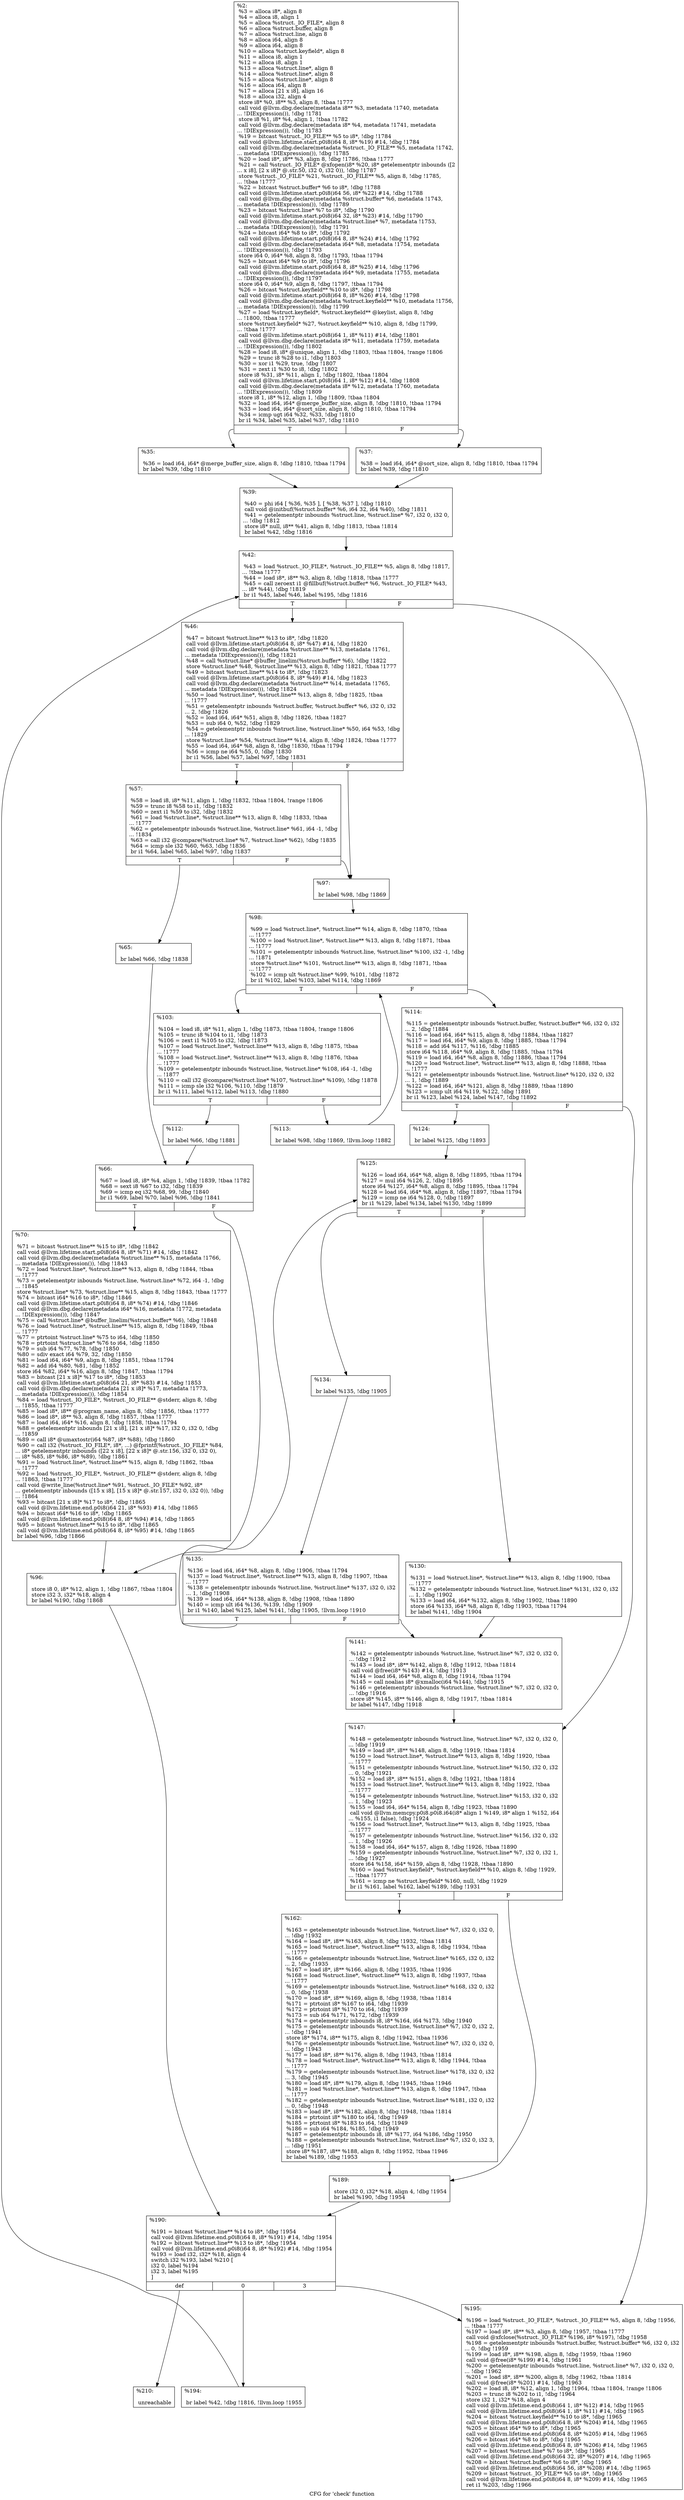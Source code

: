 digraph "CFG for 'check' function" {
	label="CFG for 'check' function";

	Node0x1eb4fd0 [shape=record,label="{%2:\l  %3 = alloca i8*, align 8\l  %4 = alloca i8, align 1\l  %5 = alloca %struct._IO_FILE*, align 8\l  %6 = alloca %struct.buffer, align 8\l  %7 = alloca %struct.line, align 8\l  %8 = alloca i64, align 8\l  %9 = alloca i64, align 8\l  %10 = alloca %struct.keyfield*, align 8\l  %11 = alloca i8, align 1\l  %12 = alloca i8, align 1\l  %13 = alloca %struct.line*, align 8\l  %14 = alloca %struct.line*, align 8\l  %15 = alloca %struct.line*, align 8\l  %16 = alloca i64, align 8\l  %17 = alloca [21 x i8], align 16\l  %18 = alloca i32, align 4\l  store i8* %0, i8** %3, align 8, !tbaa !1777\l  call void @llvm.dbg.declare(metadata i8** %3, metadata !1740, metadata\l... !DIExpression()), !dbg !1781\l  store i8 %1, i8* %4, align 1, !tbaa !1782\l  call void @llvm.dbg.declare(metadata i8* %4, metadata !1741, metadata\l... !DIExpression()), !dbg !1783\l  %19 = bitcast %struct._IO_FILE** %5 to i8*, !dbg !1784\l  call void @llvm.lifetime.start.p0i8(i64 8, i8* %19) #14, !dbg !1784\l  call void @llvm.dbg.declare(metadata %struct._IO_FILE** %5, metadata !1742,\l... metadata !DIExpression()), !dbg !1785\l  %20 = load i8*, i8** %3, align 8, !dbg !1786, !tbaa !1777\l  %21 = call %struct._IO_FILE* @xfopen(i8* %20, i8* getelementptr inbounds ([2\l... x i8], [2 x i8]* @.str.50, i32 0, i32 0)), !dbg !1787\l  store %struct._IO_FILE* %21, %struct._IO_FILE** %5, align 8, !dbg !1785,\l... !tbaa !1777\l  %22 = bitcast %struct.buffer* %6 to i8*, !dbg !1788\l  call void @llvm.lifetime.start.p0i8(i64 56, i8* %22) #14, !dbg !1788\l  call void @llvm.dbg.declare(metadata %struct.buffer* %6, metadata !1743,\l... metadata !DIExpression()), !dbg !1789\l  %23 = bitcast %struct.line* %7 to i8*, !dbg !1790\l  call void @llvm.lifetime.start.p0i8(i64 32, i8* %23) #14, !dbg !1790\l  call void @llvm.dbg.declare(metadata %struct.line* %7, metadata !1753,\l... metadata !DIExpression()), !dbg !1791\l  %24 = bitcast i64* %8 to i8*, !dbg !1792\l  call void @llvm.lifetime.start.p0i8(i64 8, i8* %24) #14, !dbg !1792\l  call void @llvm.dbg.declare(metadata i64* %8, metadata !1754, metadata\l... !DIExpression()), !dbg !1793\l  store i64 0, i64* %8, align 8, !dbg !1793, !tbaa !1794\l  %25 = bitcast i64* %9 to i8*, !dbg !1796\l  call void @llvm.lifetime.start.p0i8(i64 8, i8* %25) #14, !dbg !1796\l  call void @llvm.dbg.declare(metadata i64* %9, metadata !1755, metadata\l... !DIExpression()), !dbg !1797\l  store i64 0, i64* %9, align 8, !dbg !1797, !tbaa !1794\l  %26 = bitcast %struct.keyfield** %10 to i8*, !dbg !1798\l  call void @llvm.lifetime.start.p0i8(i64 8, i8* %26) #14, !dbg !1798\l  call void @llvm.dbg.declare(metadata %struct.keyfield** %10, metadata !1756,\l... metadata !DIExpression()), !dbg !1799\l  %27 = load %struct.keyfield*, %struct.keyfield** @keylist, align 8, !dbg\l... !1800, !tbaa !1777\l  store %struct.keyfield* %27, %struct.keyfield** %10, align 8, !dbg !1799,\l... !tbaa !1777\l  call void @llvm.lifetime.start.p0i8(i64 1, i8* %11) #14, !dbg !1801\l  call void @llvm.dbg.declare(metadata i8* %11, metadata !1759, metadata\l... !DIExpression()), !dbg !1802\l  %28 = load i8, i8* @unique, align 1, !dbg !1803, !tbaa !1804, !range !1806\l  %29 = trunc i8 %28 to i1, !dbg !1803\l  %30 = xor i1 %29, true, !dbg !1807\l  %31 = zext i1 %30 to i8, !dbg !1802\l  store i8 %31, i8* %11, align 1, !dbg !1802, !tbaa !1804\l  call void @llvm.lifetime.start.p0i8(i64 1, i8* %12) #14, !dbg !1808\l  call void @llvm.dbg.declare(metadata i8* %12, metadata !1760, metadata\l... !DIExpression()), !dbg !1809\l  store i8 1, i8* %12, align 1, !dbg !1809, !tbaa !1804\l  %32 = load i64, i64* @merge_buffer_size, align 8, !dbg !1810, !tbaa !1794\l  %33 = load i64, i64* @sort_size, align 8, !dbg !1810, !tbaa !1794\l  %34 = icmp ugt i64 %32, %33, !dbg !1810\l  br i1 %34, label %35, label %37, !dbg !1810\l|{<s0>T|<s1>F}}"];
	Node0x1eb4fd0:s0 -> Node0x1eb6fb0;
	Node0x1eb4fd0:s1 -> Node0x1eb7000;
	Node0x1eb6fb0 [shape=record,label="{%35:\l\l  %36 = load i64, i64* @merge_buffer_size, align 8, !dbg !1810, !tbaa !1794\l  br label %39, !dbg !1810\l}"];
	Node0x1eb6fb0 -> Node0x1eb7050;
	Node0x1eb7000 [shape=record,label="{%37:\l\l  %38 = load i64, i64* @sort_size, align 8, !dbg !1810, !tbaa !1794\l  br label %39, !dbg !1810\l}"];
	Node0x1eb7000 -> Node0x1eb7050;
	Node0x1eb7050 [shape=record,label="{%39:\l\l  %40 = phi i64 [ %36, %35 ], [ %38, %37 ], !dbg !1810\l  call void @initbuf(%struct.buffer* %6, i64 32, i64 %40), !dbg !1811\l  %41 = getelementptr inbounds %struct.line, %struct.line* %7, i32 0, i32 0,\l... !dbg !1812\l  store i8* null, i8** %41, align 8, !dbg !1813, !tbaa !1814\l  br label %42, !dbg !1816\l}"];
	Node0x1eb7050 -> Node0x1eb70a0;
	Node0x1eb70a0 [shape=record,label="{%42:\l\l  %43 = load %struct._IO_FILE*, %struct._IO_FILE** %5, align 8, !dbg !1817,\l... !tbaa !1777\l  %44 = load i8*, i8** %3, align 8, !dbg !1818, !tbaa !1777\l  %45 = call zeroext i1 @fillbuf(%struct.buffer* %6, %struct._IO_FILE* %43,\l... i8* %44), !dbg !1819\l  br i1 %45, label %46, label %195, !dbg !1816\l|{<s0>T|<s1>F}}"];
	Node0x1eb70a0:s0 -> Node0x1eb70f0;
	Node0x1eb70a0:s1 -> Node0x1eb7820;
	Node0x1eb70f0 [shape=record,label="{%46:\l\l  %47 = bitcast %struct.line** %13 to i8*, !dbg !1820\l  call void @llvm.lifetime.start.p0i8(i64 8, i8* %47) #14, !dbg !1820\l  call void @llvm.dbg.declare(metadata %struct.line** %13, metadata !1761,\l... metadata !DIExpression()), !dbg !1821\l  %48 = call %struct.line* @buffer_linelim(%struct.buffer* %6), !dbg !1822\l  store %struct.line* %48, %struct.line** %13, align 8, !dbg !1821, !tbaa !1777\l  %49 = bitcast %struct.line** %14 to i8*, !dbg !1823\l  call void @llvm.lifetime.start.p0i8(i64 8, i8* %49) #14, !dbg !1823\l  call void @llvm.dbg.declare(metadata %struct.line** %14, metadata !1765,\l... metadata !DIExpression()), !dbg !1824\l  %50 = load %struct.line*, %struct.line** %13, align 8, !dbg !1825, !tbaa\l... !1777\l  %51 = getelementptr inbounds %struct.buffer, %struct.buffer* %6, i32 0, i32\l... 2, !dbg !1826\l  %52 = load i64, i64* %51, align 8, !dbg !1826, !tbaa !1827\l  %53 = sub i64 0, %52, !dbg !1829\l  %54 = getelementptr inbounds %struct.line, %struct.line* %50, i64 %53, !dbg\l... !1829\l  store %struct.line* %54, %struct.line** %14, align 8, !dbg !1824, !tbaa !1777\l  %55 = load i64, i64* %8, align 8, !dbg !1830, !tbaa !1794\l  %56 = icmp ne i64 %55, 0, !dbg !1830\l  br i1 %56, label %57, label %97, !dbg !1831\l|{<s0>T|<s1>F}}"];
	Node0x1eb70f0:s0 -> Node0x1eb7140;
	Node0x1eb70f0:s1 -> Node0x1eb72d0;
	Node0x1eb7140 [shape=record,label="{%57:\l\l  %58 = load i8, i8* %11, align 1, !dbg !1832, !tbaa !1804, !range !1806\l  %59 = trunc i8 %58 to i1, !dbg !1832\l  %60 = zext i1 %59 to i32, !dbg !1832\l  %61 = load %struct.line*, %struct.line** %13, align 8, !dbg !1833, !tbaa\l... !1777\l  %62 = getelementptr inbounds %struct.line, %struct.line* %61, i64 -1, !dbg\l... !1834\l  %63 = call i32 @compare(%struct.line* %7, %struct.line* %62), !dbg !1835\l  %64 = icmp sle i32 %60, %63, !dbg !1836\l  br i1 %64, label %65, label %97, !dbg !1837\l|{<s0>T|<s1>F}}"];
	Node0x1eb7140:s0 -> Node0x1eb7190;
	Node0x1eb7140:s1 -> Node0x1eb72d0;
	Node0x1eb7190 [shape=record,label="{%65:\l\l  br label %66, !dbg !1838\l}"];
	Node0x1eb7190 -> Node0x1eb71e0;
	Node0x1eb71e0 [shape=record,label="{%66:\l\l  %67 = load i8, i8* %4, align 1, !dbg !1839, !tbaa !1782\l  %68 = sext i8 %67 to i32, !dbg !1839\l  %69 = icmp eq i32 %68, 99, !dbg !1840\l  br i1 %69, label %70, label %96, !dbg !1841\l|{<s0>T|<s1>F}}"];
	Node0x1eb71e0:s0 -> Node0x1eb7230;
	Node0x1eb71e0:s1 -> Node0x1eb7280;
	Node0x1eb7230 [shape=record,label="{%70:\l\l  %71 = bitcast %struct.line** %15 to i8*, !dbg !1842\l  call void @llvm.lifetime.start.p0i8(i64 8, i8* %71) #14, !dbg !1842\l  call void @llvm.dbg.declare(metadata %struct.line** %15, metadata !1766,\l... metadata !DIExpression()), !dbg !1843\l  %72 = load %struct.line*, %struct.line** %13, align 8, !dbg !1844, !tbaa\l... !1777\l  %73 = getelementptr inbounds %struct.line, %struct.line* %72, i64 -1, !dbg\l... !1845\l  store %struct.line* %73, %struct.line** %15, align 8, !dbg !1843, !tbaa !1777\l  %74 = bitcast i64* %16 to i8*, !dbg !1846\l  call void @llvm.lifetime.start.p0i8(i64 8, i8* %74) #14, !dbg !1846\l  call void @llvm.dbg.declare(metadata i64* %16, metadata !1772, metadata\l... !DIExpression()), !dbg !1847\l  %75 = call %struct.line* @buffer_linelim(%struct.buffer* %6), !dbg !1848\l  %76 = load %struct.line*, %struct.line** %15, align 8, !dbg !1849, !tbaa\l... !1777\l  %77 = ptrtoint %struct.line* %75 to i64, !dbg !1850\l  %78 = ptrtoint %struct.line* %76 to i64, !dbg !1850\l  %79 = sub i64 %77, %78, !dbg !1850\l  %80 = sdiv exact i64 %79, 32, !dbg !1850\l  %81 = load i64, i64* %9, align 8, !dbg !1851, !tbaa !1794\l  %82 = add i64 %80, %81, !dbg !1852\l  store i64 %82, i64* %16, align 8, !dbg !1847, !tbaa !1794\l  %83 = bitcast [21 x i8]* %17 to i8*, !dbg !1853\l  call void @llvm.lifetime.start.p0i8(i64 21, i8* %83) #14, !dbg !1853\l  call void @llvm.dbg.declare(metadata [21 x i8]* %17, metadata !1773,\l... metadata !DIExpression()), !dbg !1854\l  %84 = load %struct._IO_FILE*, %struct._IO_FILE** @stderr, align 8, !dbg\l... !1855, !tbaa !1777\l  %85 = load i8*, i8** @program_name, align 8, !dbg !1856, !tbaa !1777\l  %86 = load i8*, i8** %3, align 8, !dbg !1857, !tbaa !1777\l  %87 = load i64, i64* %16, align 8, !dbg !1858, !tbaa !1794\l  %88 = getelementptr inbounds [21 x i8], [21 x i8]* %17, i32 0, i32 0, !dbg\l... !1859\l  %89 = call i8* @umaxtostr(i64 %87, i8* %88), !dbg !1860\l  %90 = call i32 (%struct._IO_FILE*, i8*, ...) @fprintf(%struct._IO_FILE* %84,\l... i8* getelementptr inbounds ([22 x i8], [22 x i8]* @.str.156, i32 0, i32 0),\l... i8* %85, i8* %86, i8* %89), !dbg !1861\l  %91 = load %struct.line*, %struct.line** %15, align 8, !dbg !1862, !tbaa\l... !1777\l  %92 = load %struct._IO_FILE*, %struct._IO_FILE** @stderr, align 8, !dbg\l... !1863, !tbaa !1777\l  call void @write_line(%struct.line* %91, %struct._IO_FILE* %92, i8*\l... getelementptr inbounds ([15 x i8], [15 x i8]* @.str.157, i32 0, i32 0)), !dbg\l... !1864\l  %93 = bitcast [21 x i8]* %17 to i8*, !dbg !1865\l  call void @llvm.lifetime.end.p0i8(i64 21, i8* %93) #14, !dbg !1865\l  %94 = bitcast i64* %16 to i8*, !dbg !1865\l  call void @llvm.lifetime.end.p0i8(i64 8, i8* %94) #14, !dbg !1865\l  %95 = bitcast %struct.line** %15 to i8*, !dbg !1865\l  call void @llvm.lifetime.end.p0i8(i64 8, i8* %95) #14, !dbg !1865\l  br label %96, !dbg !1866\l}"];
	Node0x1eb7230 -> Node0x1eb7280;
	Node0x1eb7280 [shape=record,label="{%96:\l\l  store i8 0, i8* %12, align 1, !dbg !1867, !tbaa !1804\l  store i32 3, i32* %18, align 4\l  br label %190, !dbg !1868\l}"];
	Node0x1eb7280 -> Node0x1eb7780;
	Node0x1eb72d0 [shape=record,label="{%97:\l\l  br label %98, !dbg !1869\l}"];
	Node0x1eb72d0 -> Node0x1eb7320;
	Node0x1eb7320 [shape=record,label="{%98:\l\l  %99 = load %struct.line*, %struct.line** %14, align 8, !dbg !1870, !tbaa\l... !1777\l  %100 = load %struct.line*, %struct.line** %13, align 8, !dbg !1871, !tbaa\l... !1777\l  %101 = getelementptr inbounds %struct.line, %struct.line* %100, i32 -1, !dbg\l... !1871\l  store %struct.line* %101, %struct.line** %13, align 8, !dbg !1871, !tbaa\l... !1777\l  %102 = icmp ult %struct.line* %99, %101, !dbg !1872\l  br i1 %102, label %103, label %114, !dbg !1869\l|{<s0>T|<s1>F}}"];
	Node0x1eb7320:s0 -> Node0x1eb7370;
	Node0x1eb7320:s1 -> Node0x1eb7460;
	Node0x1eb7370 [shape=record,label="{%103:\l\l  %104 = load i8, i8* %11, align 1, !dbg !1873, !tbaa !1804, !range !1806\l  %105 = trunc i8 %104 to i1, !dbg !1873\l  %106 = zext i1 %105 to i32, !dbg !1873\l  %107 = load %struct.line*, %struct.line** %13, align 8, !dbg !1875, !tbaa\l... !1777\l  %108 = load %struct.line*, %struct.line** %13, align 8, !dbg !1876, !tbaa\l... !1777\l  %109 = getelementptr inbounds %struct.line, %struct.line* %108, i64 -1, !dbg\l... !1877\l  %110 = call i32 @compare(%struct.line* %107, %struct.line* %109), !dbg !1878\l  %111 = icmp sle i32 %106, %110, !dbg !1879\l  br i1 %111, label %112, label %113, !dbg !1880\l|{<s0>T|<s1>F}}"];
	Node0x1eb7370:s0 -> Node0x1eb73c0;
	Node0x1eb7370:s1 -> Node0x1eb7410;
	Node0x1eb73c0 [shape=record,label="{%112:\l\l  br label %66, !dbg !1881\l}"];
	Node0x1eb73c0 -> Node0x1eb71e0;
	Node0x1eb7410 [shape=record,label="{%113:\l\l  br label %98, !dbg !1869, !llvm.loop !1882\l}"];
	Node0x1eb7410 -> Node0x1eb7320;
	Node0x1eb7460 [shape=record,label="{%114:\l\l  %115 = getelementptr inbounds %struct.buffer, %struct.buffer* %6, i32 0, i32\l... 2, !dbg !1884\l  %116 = load i64, i64* %115, align 8, !dbg !1884, !tbaa !1827\l  %117 = load i64, i64* %9, align 8, !dbg !1885, !tbaa !1794\l  %118 = add i64 %117, %116, !dbg !1885\l  store i64 %118, i64* %9, align 8, !dbg !1885, !tbaa !1794\l  %119 = load i64, i64* %8, align 8, !dbg !1886, !tbaa !1794\l  %120 = load %struct.line*, %struct.line** %13, align 8, !dbg !1888, !tbaa\l... !1777\l  %121 = getelementptr inbounds %struct.line, %struct.line* %120, i32 0, i32\l... 1, !dbg !1889\l  %122 = load i64, i64* %121, align 8, !dbg !1889, !tbaa !1890\l  %123 = icmp ult i64 %119, %122, !dbg !1891\l  br i1 %123, label %124, label %147, !dbg !1892\l|{<s0>T|<s1>F}}"];
	Node0x1eb7460:s0 -> Node0x1eb74b0;
	Node0x1eb7460:s1 -> Node0x1eb7690;
	Node0x1eb74b0 [shape=record,label="{%124:\l\l  br label %125, !dbg !1893\l}"];
	Node0x1eb74b0 -> Node0x1eb7500;
	Node0x1eb7500 [shape=record,label="{%125:\l\l  %126 = load i64, i64* %8, align 8, !dbg !1895, !tbaa !1794\l  %127 = mul i64 %126, 2, !dbg !1895\l  store i64 %127, i64* %8, align 8, !dbg !1895, !tbaa !1794\l  %128 = load i64, i64* %8, align 8, !dbg !1897, !tbaa !1794\l  %129 = icmp ne i64 %128, 0, !dbg !1897\l  br i1 %129, label %134, label %130, !dbg !1899\l|{<s0>T|<s1>F}}"];
	Node0x1eb7500:s0 -> Node0x1eb75a0;
	Node0x1eb7500:s1 -> Node0x1eb7550;
	Node0x1eb7550 [shape=record,label="{%130:\l\l  %131 = load %struct.line*, %struct.line** %13, align 8, !dbg !1900, !tbaa\l... !1777\l  %132 = getelementptr inbounds %struct.line, %struct.line* %131, i32 0, i32\l... 1, !dbg !1902\l  %133 = load i64, i64* %132, align 8, !dbg !1902, !tbaa !1890\l  store i64 %133, i64* %8, align 8, !dbg !1903, !tbaa !1794\l  br label %141, !dbg !1904\l}"];
	Node0x1eb7550 -> Node0x1eb7640;
	Node0x1eb75a0 [shape=record,label="{%134:\l\l  br label %135, !dbg !1905\l}"];
	Node0x1eb75a0 -> Node0x1eb75f0;
	Node0x1eb75f0 [shape=record,label="{%135:\l\l  %136 = load i64, i64* %8, align 8, !dbg !1906, !tbaa !1794\l  %137 = load %struct.line*, %struct.line** %13, align 8, !dbg !1907, !tbaa\l... !1777\l  %138 = getelementptr inbounds %struct.line, %struct.line* %137, i32 0, i32\l... 1, !dbg !1908\l  %139 = load i64, i64* %138, align 8, !dbg !1908, !tbaa !1890\l  %140 = icmp ult i64 %136, %139, !dbg !1909\l  br i1 %140, label %125, label %141, !dbg !1905, !llvm.loop !1910\l|{<s0>T|<s1>F}}"];
	Node0x1eb75f0:s0 -> Node0x1eb7500;
	Node0x1eb75f0:s1 -> Node0x1eb7640;
	Node0x1eb7640 [shape=record,label="{%141:\l\l  %142 = getelementptr inbounds %struct.line, %struct.line* %7, i32 0, i32 0,\l... !dbg !1912\l  %143 = load i8*, i8** %142, align 8, !dbg !1912, !tbaa !1814\l  call void @free(i8* %143) #14, !dbg !1913\l  %144 = load i64, i64* %8, align 8, !dbg !1914, !tbaa !1794\l  %145 = call noalias i8* @xmalloc(i64 %144), !dbg !1915\l  %146 = getelementptr inbounds %struct.line, %struct.line* %7, i32 0, i32 0,\l... !dbg !1916\l  store i8* %145, i8** %146, align 8, !dbg !1917, !tbaa !1814\l  br label %147, !dbg !1918\l}"];
	Node0x1eb7640 -> Node0x1eb7690;
	Node0x1eb7690 [shape=record,label="{%147:\l\l  %148 = getelementptr inbounds %struct.line, %struct.line* %7, i32 0, i32 0,\l... !dbg !1919\l  %149 = load i8*, i8** %148, align 8, !dbg !1919, !tbaa !1814\l  %150 = load %struct.line*, %struct.line** %13, align 8, !dbg !1920, !tbaa\l... !1777\l  %151 = getelementptr inbounds %struct.line, %struct.line* %150, i32 0, i32\l... 0, !dbg !1921\l  %152 = load i8*, i8** %151, align 8, !dbg !1921, !tbaa !1814\l  %153 = load %struct.line*, %struct.line** %13, align 8, !dbg !1922, !tbaa\l... !1777\l  %154 = getelementptr inbounds %struct.line, %struct.line* %153, i32 0, i32\l... 1, !dbg !1923\l  %155 = load i64, i64* %154, align 8, !dbg !1923, !tbaa !1890\l  call void @llvm.memcpy.p0i8.p0i8.i64(i8* align 1 %149, i8* align 1 %152, i64\l... %155, i1 false), !dbg !1924\l  %156 = load %struct.line*, %struct.line** %13, align 8, !dbg !1925, !tbaa\l... !1777\l  %157 = getelementptr inbounds %struct.line, %struct.line* %156, i32 0, i32\l... 1, !dbg !1926\l  %158 = load i64, i64* %157, align 8, !dbg !1926, !tbaa !1890\l  %159 = getelementptr inbounds %struct.line, %struct.line* %7, i32 0, i32 1,\l... !dbg !1927\l  store i64 %158, i64* %159, align 8, !dbg !1928, !tbaa !1890\l  %160 = load %struct.keyfield*, %struct.keyfield** %10, align 8, !dbg !1929,\l... !tbaa !1777\l  %161 = icmp ne %struct.keyfield* %160, null, !dbg !1929\l  br i1 %161, label %162, label %189, !dbg !1931\l|{<s0>T|<s1>F}}"];
	Node0x1eb7690:s0 -> Node0x1eb76e0;
	Node0x1eb7690:s1 -> Node0x1eb7730;
	Node0x1eb76e0 [shape=record,label="{%162:\l\l  %163 = getelementptr inbounds %struct.line, %struct.line* %7, i32 0, i32 0,\l... !dbg !1932\l  %164 = load i8*, i8** %163, align 8, !dbg !1932, !tbaa !1814\l  %165 = load %struct.line*, %struct.line** %13, align 8, !dbg !1934, !tbaa\l... !1777\l  %166 = getelementptr inbounds %struct.line, %struct.line* %165, i32 0, i32\l... 2, !dbg !1935\l  %167 = load i8*, i8** %166, align 8, !dbg !1935, !tbaa !1936\l  %168 = load %struct.line*, %struct.line** %13, align 8, !dbg !1937, !tbaa\l... !1777\l  %169 = getelementptr inbounds %struct.line, %struct.line* %168, i32 0, i32\l... 0, !dbg !1938\l  %170 = load i8*, i8** %169, align 8, !dbg !1938, !tbaa !1814\l  %171 = ptrtoint i8* %167 to i64, !dbg !1939\l  %172 = ptrtoint i8* %170 to i64, !dbg !1939\l  %173 = sub i64 %171, %172, !dbg !1939\l  %174 = getelementptr inbounds i8, i8* %164, i64 %173, !dbg !1940\l  %175 = getelementptr inbounds %struct.line, %struct.line* %7, i32 0, i32 2,\l... !dbg !1941\l  store i8* %174, i8** %175, align 8, !dbg !1942, !tbaa !1936\l  %176 = getelementptr inbounds %struct.line, %struct.line* %7, i32 0, i32 0,\l... !dbg !1943\l  %177 = load i8*, i8** %176, align 8, !dbg !1943, !tbaa !1814\l  %178 = load %struct.line*, %struct.line** %13, align 8, !dbg !1944, !tbaa\l... !1777\l  %179 = getelementptr inbounds %struct.line, %struct.line* %178, i32 0, i32\l... 3, !dbg !1945\l  %180 = load i8*, i8** %179, align 8, !dbg !1945, !tbaa !1946\l  %181 = load %struct.line*, %struct.line** %13, align 8, !dbg !1947, !tbaa\l... !1777\l  %182 = getelementptr inbounds %struct.line, %struct.line* %181, i32 0, i32\l... 0, !dbg !1948\l  %183 = load i8*, i8** %182, align 8, !dbg !1948, !tbaa !1814\l  %184 = ptrtoint i8* %180 to i64, !dbg !1949\l  %185 = ptrtoint i8* %183 to i64, !dbg !1949\l  %186 = sub i64 %184, %185, !dbg !1949\l  %187 = getelementptr inbounds i8, i8* %177, i64 %186, !dbg !1950\l  %188 = getelementptr inbounds %struct.line, %struct.line* %7, i32 0, i32 3,\l... !dbg !1951\l  store i8* %187, i8** %188, align 8, !dbg !1952, !tbaa !1946\l  br label %189, !dbg !1953\l}"];
	Node0x1eb76e0 -> Node0x1eb7730;
	Node0x1eb7730 [shape=record,label="{%189:\l\l  store i32 0, i32* %18, align 4, !dbg !1954\l  br label %190, !dbg !1954\l}"];
	Node0x1eb7730 -> Node0x1eb7780;
	Node0x1eb7780 [shape=record,label="{%190:\l\l  %191 = bitcast %struct.line** %14 to i8*, !dbg !1954\l  call void @llvm.lifetime.end.p0i8(i64 8, i8* %191) #14, !dbg !1954\l  %192 = bitcast %struct.line** %13 to i8*, !dbg !1954\l  call void @llvm.lifetime.end.p0i8(i64 8, i8* %192) #14, !dbg !1954\l  %193 = load i32, i32* %18, align 4\l  switch i32 %193, label %210 [\l    i32 0, label %194\l    i32 3, label %195\l  ]\l|{<s0>def|<s1>0|<s2>3}}"];
	Node0x1eb7780:s0 -> Node0x1eb7870;
	Node0x1eb7780:s1 -> Node0x1eb77d0;
	Node0x1eb7780:s2 -> Node0x1eb7820;
	Node0x1eb77d0 [shape=record,label="{%194:\l\l  br label %42, !dbg !1816, !llvm.loop !1955\l}"];
	Node0x1eb77d0 -> Node0x1eb70a0;
	Node0x1eb7820 [shape=record,label="{%195:\l\l  %196 = load %struct._IO_FILE*, %struct._IO_FILE** %5, align 8, !dbg !1956,\l... !tbaa !1777\l  %197 = load i8*, i8** %3, align 8, !dbg !1957, !tbaa !1777\l  call void @xfclose(%struct._IO_FILE* %196, i8* %197), !dbg !1958\l  %198 = getelementptr inbounds %struct.buffer, %struct.buffer* %6, i32 0, i32\l... 0, !dbg !1959\l  %199 = load i8*, i8** %198, align 8, !dbg !1959, !tbaa !1960\l  call void @free(i8* %199) #14, !dbg !1961\l  %200 = getelementptr inbounds %struct.line, %struct.line* %7, i32 0, i32 0,\l... !dbg !1962\l  %201 = load i8*, i8** %200, align 8, !dbg !1962, !tbaa !1814\l  call void @free(i8* %201) #14, !dbg !1963\l  %202 = load i8, i8* %12, align 1, !dbg !1964, !tbaa !1804, !range !1806\l  %203 = trunc i8 %202 to i1, !dbg !1964\l  store i32 1, i32* %18, align 4\l  call void @llvm.lifetime.end.p0i8(i64 1, i8* %12) #14, !dbg !1965\l  call void @llvm.lifetime.end.p0i8(i64 1, i8* %11) #14, !dbg !1965\l  %204 = bitcast %struct.keyfield** %10 to i8*, !dbg !1965\l  call void @llvm.lifetime.end.p0i8(i64 8, i8* %204) #14, !dbg !1965\l  %205 = bitcast i64* %9 to i8*, !dbg !1965\l  call void @llvm.lifetime.end.p0i8(i64 8, i8* %205) #14, !dbg !1965\l  %206 = bitcast i64* %8 to i8*, !dbg !1965\l  call void @llvm.lifetime.end.p0i8(i64 8, i8* %206) #14, !dbg !1965\l  %207 = bitcast %struct.line* %7 to i8*, !dbg !1965\l  call void @llvm.lifetime.end.p0i8(i64 32, i8* %207) #14, !dbg !1965\l  %208 = bitcast %struct.buffer* %6 to i8*, !dbg !1965\l  call void @llvm.lifetime.end.p0i8(i64 56, i8* %208) #14, !dbg !1965\l  %209 = bitcast %struct._IO_FILE** %5 to i8*, !dbg !1965\l  call void @llvm.lifetime.end.p0i8(i64 8, i8* %209) #14, !dbg !1965\l  ret i1 %203, !dbg !1966\l}"];
	Node0x1eb7870 [shape=record,label="{%210:\l\l  unreachable\l}"];
}
